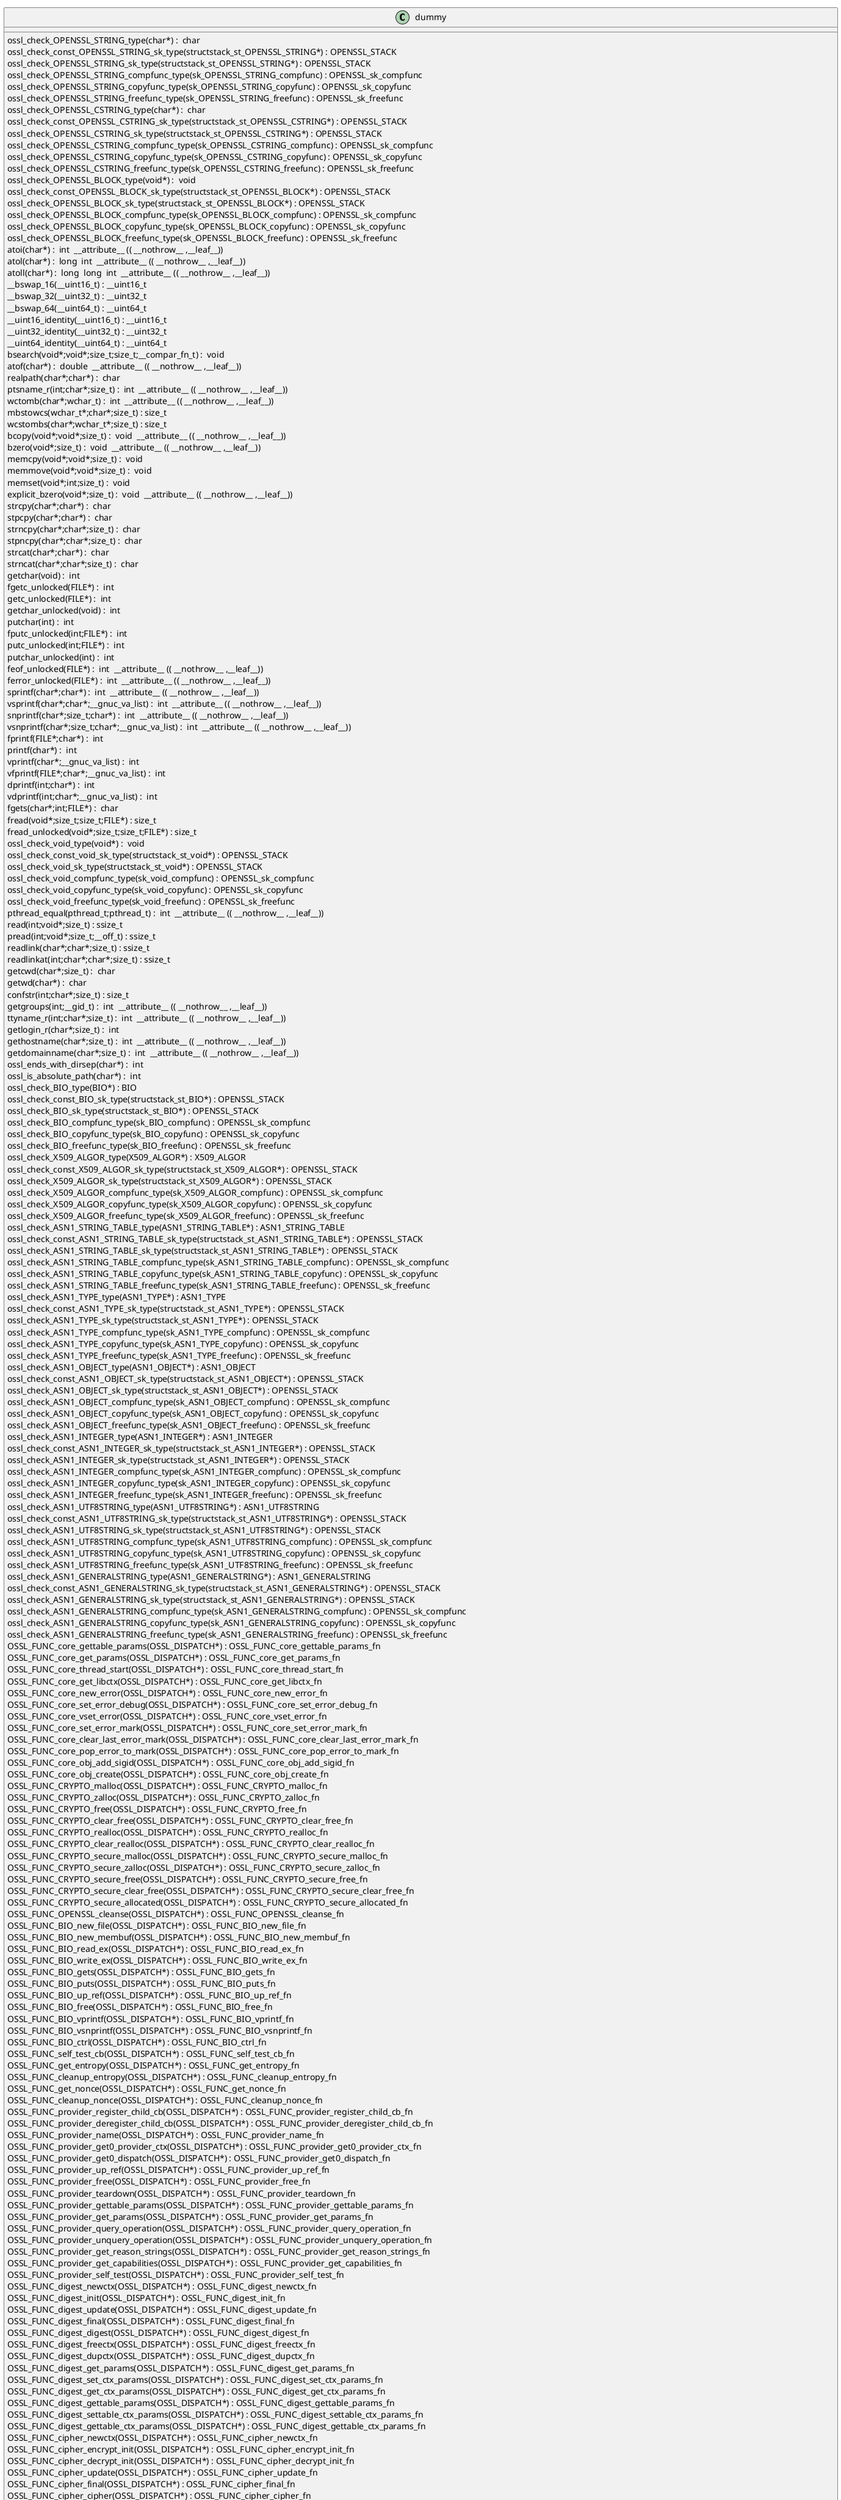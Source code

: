 @startuml
!pragma layout smetana
class dummy {
ossl_check_OPENSSL_STRING_type(char*) :  char  [[[./../.././qc/crypto/core_fetch.c.html#442]]]
ossl_check_const_OPENSSL_STRING_sk_type(structstack_st_OPENSSL_STRING*) : OPENSSL_STACK [[[./../.././qc/crypto/core_fetch.c.html#442]]]
ossl_check_OPENSSL_STRING_sk_type(structstack_st_OPENSSL_STRING*) : OPENSSL_STACK [[[./../.././qc/crypto/core_fetch.c.html#442]]]
ossl_check_OPENSSL_STRING_compfunc_type(sk_OPENSSL_STRING_compfunc) : OPENSSL_sk_compfunc [[[./../.././qc/crypto/core_fetch.c.html#442]]]
ossl_check_OPENSSL_STRING_copyfunc_type(sk_OPENSSL_STRING_copyfunc) : OPENSSL_sk_copyfunc [[[./../.././qc/crypto/core_fetch.c.html#442]]]
ossl_check_OPENSSL_STRING_freefunc_type(sk_OPENSSL_STRING_freefunc) : OPENSSL_sk_freefunc [[[./../.././qc/crypto/core_fetch.c.html#442]]]
ossl_check_OPENSSL_CSTRING_type(char*) :  char  [[[./../.././qc/crypto/core_fetch.c.html#444]]]
ossl_check_const_OPENSSL_CSTRING_sk_type(structstack_st_OPENSSL_CSTRING*) : OPENSSL_STACK [[[./../.././qc/crypto/core_fetch.c.html#444]]]
ossl_check_OPENSSL_CSTRING_sk_type(structstack_st_OPENSSL_CSTRING*) : OPENSSL_STACK [[[./../.././qc/crypto/core_fetch.c.html#444]]]
ossl_check_OPENSSL_CSTRING_compfunc_type(sk_OPENSSL_CSTRING_compfunc) : OPENSSL_sk_compfunc [[[./../.././qc/crypto/core_fetch.c.html#444]]]
ossl_check_OPENSSL_CSTRING_copyfunc_type(sk_OPENSSL_CSTRING_copyfunc) : OPENSSL_sk_copyfunc [[[./../.././qc/crypto/core_fetch.c.html#444]]]
ossl_check_OPENSSL_CSTRING_freefunc_type(sk_OPENSSL_CSTRING_freefunc) : OPENSSL_sk_freefunc [[[./../.././qc/crypto/core_fetch.c.html#444]]]
ossl_check_OPENSSL_BLOCK_type(void*) :  void  [[[./../.././qc/crypto/core_fetch.c.html#447]]]
ossl_check_const_OPENSSL_BLOCK_sk_type(structstack_st_OPENSSL_BLOCK*) : OPENSSL_STACK [[[./../.././qc/crypto/core_fetch.c.html#447]]]
ossl_check_OPENSSL_BLOCK_sk_type(structstack_st_OPENSSL_BLOCK*) : OPENSSL_STACK [[[./../.././qc/crypto/core_fetch.c.html#447]]]
ossl_check_OPENSSL_BLOCK_compfunc_type(sk_OPENSSL_BLOCK_compfunc) : OPENSSL_sk_compfunc [[[./../.././qc/crypto/core_fetch.c.html#447]]]
ossl_check_OPENSSL_BLOCK_copyfunc_type(sk_OPENSSL_BLOCK_copyfunc) : OPENSSL_sk_copyfunc [[[./../.././qc/crypto/core_fetch.c.html#447]]]
ossl_check_OPENSSL_BLOCK_freefunc_type(sk_OPENSSL_BLOCK_freefunc) : OPENSSL_sk_freefunc [[[./../.././qc/crypto/core_fetch.c.html#447]]]
atoi(char*) :  int  __attribute__ (( __nothrow__ ,__leaf__)) [[[./../.././qc/crypto/core_fetch.c.html#837]]]
atol(char*) :  long  int  __attribute__ (( __nothrow__ ,__leaf__)) [[[./../.././qc/crypto/core_fetch.c.html#842]]]
atoll(char*) :  long  long  int  __attribute__ (( __nothrow__ ,__leaf__)) [[[./../.././qc/crypto/core_fetch.c.html#849]]]
__bswap_16(__uint16_t) : __uint16_t [[[./../.././qc/crypto/core_fetch.c.html#1011]]]
__bswap_32(__uint32_t) : __uint32_t [[[./../.././qc/crypto/core_fetch.c.html#1026]]]
__bswap_64(__uint64_t) : __uint64_t [[[./../.././qc/crypto/core_fetch.c.html#1036]]]
__uint16_identity(__uint16_t) : __uint16_t [[[./../.././qc/crypto/core_fetch.c.html#1048]]]
__uint32_identity(__uint32_t) : __uint32_t [[[./../.././qc/crypto/core_fetch.c.html#1054]]]
__uint64_identity(__uint64_t) : __uint64_t [[[./../.././qc/crypto/core_fetch.c.html#1060]]]
bsearch(void*;void*;size_t;size_t;__compar_fn_t) :  void  [[[./../.././qc/crypto/core_fetch.c.html#1728]]]
atof(char*) :  double  __attribute__ (( __nothrow__ ,__leaf__)) [[[./../.././qc/crypto/core_fetch.c.html#1]]]
realpath(char*;char*) :  char  [[[./../.././qc/crypto/core_fetch.c.html#1]]]
ptsname_r(int;char*;size_t) :  int  __attribute__ (( __nothrow__ ,__leaf__)) [[[./../.././qc/crypto/core_fetch.c.html#1]]]
wctomb(char*;wchar_t) :  int  __attribute__ (( __nothrow__ ,__leaf__)) [[[./../.././qc/crypto/core_fetch.c.html#1]]]
mbstowcs(wchar_t*;char*;size_t) : size_t [[[./../.././qc/crypto/core_fetch.c.html#1]]]
wcstombs(char*;wchar_t*;size_t) : size_t [[[./../.././qc/crypto/core_fetch.c.html#1]]]
bcopy(void*;void*;size_t) :  void  __attribute__ (( __nothrow__ ,__leaf__)) [[[./../.././qc/crypto/core_fetch.c.html#1]]]
bzero(void*;size_t) :  void  __attribute__ (( __nothrow__ ,__leaf__)) [[[./../.././qc/crypto/core_fetch.c.html#1]]]
memcpy(void*;void*;size_t) :  void  [[[./../.././qc/crypto/core_fetch.c.html#1]]]
memmove(void*;void*;size_t) :  void  [[[./../.././qc/crypto/core_fetch.c.html#1]]]
memset(void*;int;size_t) :  void  [[[./../.././qc/crypto/core_fetch.c.html#1]]]
explicit_bzero(void*;size_t) :  void  __attribute__ (( __nothrow__ ,__leaf__)) [[[./../.././qc/crypto/core_fetch.c.html#1]]]
strcpy(char*;char*) :  char  [[[./../.././qc/crypto/core_fetch.c.html#1]]]
stpcpy(char*;char*) :  char  [[[./../.././qc/crypto/core_fetch.c.html#1]]]
strncpy(char*;char*;size_t) :  char  [[[./../.././qc/crypto/core_fetch.c.html#1]]]
stpncpy(char*;char*;size_t) :  char  [[[./../.././qc/crypto/core_fetch.c.html#1]]]
strcat(char*;char*) :  char  [[[./../.././qc/crypto/core_fetch.c.html#1]]]
strncat(char*;char*;size_t) :  char  [[[./../.././qc/crypto/core_fetch.c.html#1]]]
getchar(void) :  int  [[[./../.././qc/crypto/core_fetch.c.html#1]]]
fgetc_unlocked(FILE*) :  int  [[[./../.././qc/crypto/core_fetch.c.html#1]]]
getc_unlocked(FILE*) :  int  [[[./../.././qc/crypto/core_fetch.c.html#1]]]
getchar_unlocked(void) :  int  [[[./../.././qc/crypto/core_fetch.c.html#1]]]
putchar(int) :  int  [[[./../.././qc/crypto/core_fetch.c.html#1]]]
fputc_unlocked(int;FILE*) :  int  [[[./../.././qc/crypto/core_fetch.c.html#1]]]
putc_unlocked(int;FILE*) :  int  [[[./../.././qc/crypto/core_fetch.c.html#1]]]
putchar_unlocked(int) :  int  [[[./../.././qc/crypto/core_fetch.c.html#1]]]
feof_unlocked(FILE*) :  int  __attribute__ (( __nothrow__ ,__leaf__)) [[[./../.././qc/crypto/core_fetch.c.html#1]]]
ferror_unlocked(FILE*) :  int  __attribute__ (( __nothrow__ ,__leaf__)) [[[./../.././qc/crypto/core_fetch.c.html#1]]]
sprintf(char*;char*) :  int  __attribute__ (( __nothrow__ ,__leaf__)) [[[./../.././qc/crypto/core_fetch.c.html#1]]]
vsprintf(char*;char*;__gnuc_va_list) :  int  __attribute__ (( __nothrow__ ,__leaf__)) [[[./../.././qc/crypto/core_fetch.c.html#1]]]
snprintf(char*;size_t;char*) :  int  __attribute__ (( __nothrow__ ,__leaf__)) [[[./../.././qc/crypto/core_fetch.c.html#1]]]
vsnprintf(char*;size_t;char*;__gnuc_va_list) :  int  __attribute__ (( __nothrow__ ,__leaf__)) [[[./../.././qc/crypto/core_fetch.c.html#1]]]
fprintf(FILE*;char*) :  int  [[[./../.././qc/crypto/core_fetch.c.html#1]]]
printf(char*) :  int  [[[./../.././qc/crypto/core_fetch.c.html#1]]]
vprintf(char*;__gnuc_va_list) :  int  [[[./../.././qc/crypto/core_fetch.c.html#1]]]
vfprintf(FILE*;char*;__gnuc_va_list) :  int  [[[./../.././qc/crypto/core_fetch.c.html#1]]]
dprintf(int;char*) :  int  [[[./../.././qc/crypto/core_fetch.c.html#1]]]
vdprintf(int;char*;__gnuc_va_list) :  int  [[[./../.././qc/crypto/core_fetch.c.html#1]]]
fgets(char*;int;FILE*) :  char  [[[./../.././qc/crypto/core_fetch.c.html#1]]]
fread(void*;size_t;size_t;FILE*) : size_t [[[./../.././qc/crypto/core_fetch.c.html#1]]]
fread_unlocked(void*;size_t;size_t;FILE*) : size_t [[[./../.././qc/crypto/core_fetch.c.html#1]]]
ossl_check_void_type(void*) :  void  [[[./../.././qc/crypto/core_fetch.c.html#1]]]
ossl_check_const_void_sk_type(structstack_st_void*) : OPENSSL_STACK [[[./../.././qc/crypto/core_fetch.c.html#1]]]
ossl_check_void_sk_type(structstack_st_void*) : OPENSSL_STACK [[[./../.././qc/crypto/core_fetch.c.html#1]]]
ossl_check_void_compfunc_type(sk_void_compfunc) : OPENSSL_sk_compfunc [[[./../.././qc/crypto/core_fetch.c.html#1]]]
ossl_check_void_copyfunc_type(sk_void_copyfunc) : OPENSSL_sk_copyfunc [[[./../.././qc/crypto/core_fetch.c.html#1]]]
ossl_check_void_freefunc_type(sk_void_freefunc) : OPENSSL_sk_freefunc [[[./../.././qc/crypto/core_fetch.c.html#1]]]
pthread_equal(pthread_t;pthread_t) :  int  __attribute__ (( __nothrow__ ,__leaf__)) [[[./../.././qc/crypto/core_fetch.c.html#1]]]
read(int;void*;size_t) : ssize_t [[[./../.././qc/crypto/core_fetch.c.html#1]]]
pread(int;void*;size_t;__off_t) : ssize_t [[[./../.././qc/crypto/core_fetch.c.html#1]]]
readlink(char*;char*;size_t) : ssize_t [[[./../.././qc/crypto/core_fetch.c.html#1]]]
readlinkat(int;char*;char*;size_t) : ssize_t [[[./../.././qc/crypto/core_fetch.c.html#1]]]
getcwd(char*;size_t) :  char  [[[./../.././qc/crypto/core_fetch.c.html#1]]]
getwd(char*) :  char  [[[./../.././qc/crypto/core_fetch.c.html#1]]]
confstr(int;char*;size_t) : size_t [[[./../.././qc/crypto/core_fetch.c.html#1]]]
getgroups(int;__gid_t) :  int  __attribute__ (( __nothrow__ ,__leaf__)) [[[./../.././qc/crypto/core_fetch.c.html#1]]]
ttyname_r(int;char*;size_t) :  int  __attribute__ (( __nothrow__ ,__leaf__)) [[[./../.././qc/crypto/core_fetch.c.html#1]]]
getlogin_r(char*;size_t) :  int  [[[./../.././qc/crypto/core_fetch.c.html#1]]]
gethostname(char*;size_t) :  int  __attribute__ (( __nothrow__ ,__leaf__)) [[[./../.././qc/crypto/core_fetch.c.html#1]]]
getdomainname(char*;size_t) :  int  __attribute__ (( __nothrow__ ,__leaf__)) [[[./../.././qc/crypto/core_fetch.c.html#1]]]
ossl_ends_with_dirsep(char*) :  int  [[[./../.././qc/crypto/core_fetch.c.html#1]]]
ossl_is_absolute_path(char*) :  int  [[[./../.././qc/crypto/core_fetch.c.html#1]]]
ossl_check_BIO_type(BIO*) : BIO [[[./../.././qc/crypto/core_fetch.c.html#1]]]
ossl_check_const_BIO_sk_type(structstack_st_BIO*) : OPENSSL_STACK [[[./../.././qc/crypto/core_fetch.c.html#1]]]
ossl_check_BIO_sk_type(structstack_st_BIO*) : OPENSSL_STACK [[[./../.././qc/crypto/core_fetch.c.html#1]]]
ossl_check_BIO_compfunc_type(sk_BIO_compfunc) : OPENSSL_sk_compfunc [[[./../.././qc/crypto/core_fetch.c.html#1]]]
ossl_check_BIO_copyfunc_type(sk_BIO_copyfunc) : OPENSSL_sk_copyfunc [[[./../.././qc/crypto/core_fetch.c.html#1]]]
ossl_check_BIO_freefunc_type(sk_BIO_freefunc) : OPENSSL_sk_freefunc [[[./../.././qc/crypto/core_fetch.c.html#1]]]
ossl_check_X509_ALGOR_type(X509_ALGOR*) : X509_ALGOR [[[./../.././qc/crypto/core_fetch.c.html#1]]]
ossl_check_const_X509_ALGOR_sk_type(structstack_st_X509_ALGOR*) : OPENSSL_STACK [[[./../.././qc/crypto/core_fetch.c.html#1]]]
ossl_check_X509_ALGOR_sk_type(structstack_st_X509_ALGOR*) : OPENSSL_STACK [[[./../.././qc/crypto/core_fetch.c.html#1]]]
ossl_check_X509_ALGOR_compfunc_type(sk_X509_ALGOR_compfunc) : OPENSSL_sk_compfunc [[[./../.././qc/crypto/core_fetch.c.html#1]]]
ossl_check_X509_ALGOR_copyfunc_type(sk_X509_ALGOR_copyfunc) : OPENSSL_sk_copyfunc [[[./../.././qc/crypto/core_fetch.c.html#1]]]
ossl_check_X509_ALGOR_freefunc_type(sk_X509_ALGOR_freefunc) : OPENSSL_sk_freefunc [[[./../.././qc/crypto/core_fetch.c.html#1]]]
ossl_check_ASN1_STRING_TABLE_type(ASN1_STRING_TABLE*) : ASN1_STRING_TABLE [[[./../.././qc/crypto/core_fetch.c.html#1]]]
ossl_check_const_ASN1_STRING_TABLE_sk_type(structstack_st_ASN1_STRING_TABLE*) : OPENSSL_STACK [[[./../.././qc/crypto/core_fetch.c.html#1]]]
ossl_check_ASN1_STRING_TABLE_sk_type(structstack_st_ASN1_STRING_TABLE*) : OPENSSL_STACK [[[./../.././qc/crypto/core_fetch.c.html#1]]]
ossl_check_ASN1_STRING_TABLE_compfunc_type(sk_ASN1_STRING_TABLE_compfunc) : OPENSSL_sk_compfunc [[[./../.././qc/crypto/core_fetch.c.html#1]]]
ossl_check_ASN1_STRING_TABLE_copyfunc_type(sk_ASN1_STRING_TABLE_copyfunc) : OPENSSL_sk_copyfunc [[[./../.././qc/crypto/core_fetch.c.html#1]]]
ossl_check_ASN1_STRING_TABLE_freefunc_type(sk_ASN1_STRING_TABLE_freefunc) : OPENSSL_sk_freefunc [[[./../.././qc/crypto/core_fetch.c.html#1]]]
ossl_check_ASN1_TYPE_type(ASN1_TYPE*) : ASN1_TYPE [[[./../.././qc/crypto/core_fetch.c.html#1]]]
ossl_check_const_ASN1_TYPE_sk_type(structstack_st_ASN1_TYPE*) : OPENSSL_STACK [[[./../.././qc/crypto/core_fetch.c.html#1]]]
ossl_check_ASN1_TYPE_sk_type(structstack_st_ASN1_TYPE*) : OPENSSL_STACK [[[./../.././qc/crypto/core_fetch.c.html#1]]]
ossl_check_ASN1_TYPE_compfunc_type(sk_ASN1_TYPE_compfunc) : OPENSSL_sk_compfunc [[[./../.././qc/crypto/core_fetch.c.html#1]]]
ossl_check_ASN1_TYPE_copyfunc_type(sk_ASN1_TYPE_copyfunc) : OPENSSL_sk_copyfunc [[[./../.././qc/crypto/core_fetch.c.html#1]]]
ossl_check_ASN1_TYPE_freefunc_type(sk_ASN1_TYPE_freefunc) : OPENSSL_sk_freefunc [[[./../.././qc/crypto/core_fetch.c.html#1]]]
ossl_check_ASN1_OBJECT_type(ASN1_OBJECT*) : ASN1_OBJECT [[[./../.././qc/crypto/core_fetch.c.html#1]]]
ossl_check_const_ASN1_OBJECT_sk_type(structstack_st_ASN1_OBJECT*) : OPENSSL_STACK [[[./../.././qc/crypto/core_fetch.c.html#1]]]
ossl_check_ASN1_OBJECT_sk_type(structstack_st_ASN1_OBJECT*) : OPENSSL_STACK [[[./../.././qc/crypto/core_fetch.c.html#1]]]
ossl_check_ASN1_OBJECT_compfunc_type(sk_ASN1_OBJECT_compfunc) : OPENSSL_sk_compfunc [[[./../.././qc/crypto/core_fetch.c.html#1]]]
ossl_check_ASN1_OBJECT_copyfunc_type(sk_ASN1_OBJECT_copyfunc) : OPENSSL_sk_copyfunc [[[./../.././qc/crypto/core_fetch.c.html#1]]]
ossl_check_ASN1_OBJECT_freefunc_type(sk_ASN1_OBJECT_freefunc) : OPENSSL_sk_freefunc [[[./../.././qc/crypto/core_fetch.c.html#1]]]
ossl_check_ASN1_INTEGER_type(ASN1_INTEGER*) : ASN1_INTEGER [[[./../.././qc/crypto/core_fetch.c.html#1]]]
ossl_check_const_ASN1_INTEGER_sk_type(structstack_st_ASN1_INTEGER*) : OPENSSL_STACK [[[./../.././qc/crypto/core_fetch.c.html#1]]]
ossl_check_ASN1_INTEGER_sk_type(structstack_st_ASN1_INTEGER*) : OPENSSL_STACK [[[./../.././qc/crypto/core_fetch.c.html#1]]]
ossl_check_ASN1_INTEGER_compfunc_type(sk_ASN1_INTEGER_compfunc) : OPENSSL_sk_compfunc [[[./../.././qc/crypto/core_fetch.c.html#1]]]
ossl_check_ASN1_INTEGER_copyfunc_type(sk_ASN1_INTEGER_copyfunc) : OPENSSL_sk_copyfunc [[[./../.././qc/crypto/core_fetch.c.html#1]]]
ossl_check_ASN1_INTEGER_freefunc_type(sk_ASN1_INTEGER_freefunc) : OPENSSL_sk_freefunc [[[./../.././qc/crypto/core_fetch.c.html#1]]]
ossl_check_ASN1_UTF8STRING_type(ASN1_UTF8STRING*) : ASN1_UTF8STRING [[[./../.././qc/crypto/core_fetch.c.html#1]]]
ossl_check_const_ASN1_UTF8STRING_sk_type(structstack_st_ASN1_UTF8STRING*) : OPENSSL_STACK [[[./../.././qc/crypto/core_fetch.c.html#1]]]
ossl_check_ASN1_UTF8STRING_sk_type(structstack_st_ASN1_UTF8STRING*) : OPENSSL_STACK [[[./../.././qc/crypto/core_fetch.c.html#1]]]
ossl_check_ASN1_UTF8STRING_compfunc_type(sk_ASN1_UTF8STRING_compfunc) : OPENSSL_sk_compfunc [[[./../.././qc/crypto/core_fetch.c.html#1]]]
ossl_check_ASN1_UTF8STRING_copyfunc_type(sk_ASN1_UTF8STRING_copyfunc) : OPENSSL_sk_copyfunc [[[./../.././qc/crypto/core_fetch.c.html#1]]]
ossl_check_ASN1_UTF8STRING_freefunc_type(sk_ASN1_UTF8STRING_freefunc) : OPENSSL_sk_freefunc [[[./../.././qc/crypto/core_fetch.c.html#1]]]
ossl_check_ASN1_GENERALSTRING_type(ASN1_GENERALSTRING*) : ASN1_GENERALSTRING [[[./../.././qc/crypto/core_fetch.c.html#1]]]
ossl_check_const_ASN1_GENERALSTRING_sk_type(structstack_st_ASN1_GENERALSTRING*) : OPENSSL_STACK [[[./../.././qc/crypto/core_fetch.c.html#1]]]
ossl_check_ASN1_GENERALSTRING_sk_type(structstack_st_ASN1_GENERALSTRING*) : OPENSSL_STACK [[[./../.././qc/crypto/core_fetch.c.html#1]]]
ossl_check_ASN1_GENERALSTRING_compfunc_type(sk_ASN1_GENERALSTRING_compfunc) : OPENSSL_sk_compfunc [[[./../.././qc/crypto/core_fetch.c.html#1]]]
ossl_check_ASN1_GENERALSTRING_copyfunc_type(sk_ASN1_GENERALSTRING_copyfunc) : OPENSSL_sk_copyfunc [[[./../.././qc/crypto/core_fetch.c.html#1]]]
ossl_check_ASN1_GENERALSTRING_freefunc_type(sk_ASN1_GENERALSTRING_freefunc) : OPENSSL_sk_freefunc [[[./../.././qc/crypto/core_fetch.c.html#1]]]
OSSL_FUNC_core_gettable_params(OSSL_DISPATCH*) : OSSL_FUNC_core_gettable_params_fn [[[./../.././qc/crypto/core_fetch.c.html#1]]]
OSSL_FUNC_core_get_params(OSSL_DISPATCH*) : OSSL_FUNC_core_get_params_fn [[[./../.././qc/crypto/core_fetch.c.html#1]]]
OSSL_FUNC_core_thread_start(OSSL_DISPATCH*) : OSSL_FUNC_core_thread_start_fn [[[./../.././qc/crypto/core_fetch.c.html#1]]]
OSSL_FUNC_core_get_libctx(OSSL_DISPATCH*) : OSSL_FUNC_core_get_libctx_fn [[[./../.././qc/crypto/core_fetch.c.html#1]]]
OSSL_FUNC_core_new_error(OSSL_DISPATCH*) : OSSL_FUNC_core_new_error_fn [[[./../.././qc/crypto/core_fetch.c.html#1]]]
OSSL_FUNC_core_set_error_debug(OSSL_DISPATCH*) : OSSL_FUNC_core_set_error_debug_fn [[[./../.././qc/crypto/core_fetch.c.html#1]]]
OSSL_FUNC_core_vset_error(OSSL_DISPATCH*) : OSSL_FUNC_core_vset_error_fn [[[./../.././qc/crypto/core_fetch.c.html#1]]]
OSSL_FUNC_core_set_error_mark(OSSL_DISPATCH*) : OSSL_FUNC_core_set_error_mark_fn [[[./../.././qc/crypto/core_fetch.c.html#1]]]
OSSL_FUNC_core_clear_last_error_mark(OSSL_DISPATCH*) : OSSL_FUNC_core_clear_last_error_mark_fn [[[./../.././qc/crypto/core_fetch.c.html#1]]]
OSSL_FUNC_core_pop_error_to_mark(OSSL_DISPATCH*) : OSSL_FUNC_core_pop_error_to_mark_fn [[[./../.././qc/crypto/core_fetch.c.html#1]]]
OSSL_FUNC_core_obj_add_sigid(OSSL_DISPATCH*) : OSSL_FUNC_core_obj_add_sigid_fn [[[./../.././qc/crypto/core_fetch.c.html#1]]]
OSSL_FUNC_core_obj_create(OSSL_DISPATCH*) : OSSL_FUNC_core_obj_create_fn [[[./../.././qc/crypto/core_fetch.c.html#1]]]
OSSL_FUNC_CRYPTO_malloc(OSSL_DISPATCH*) : OSSL_FUNC_CRYPTO_malloc_fn [[[./../.././qc/crypto/core_fetch.c.html#1]]]
OSSL_FUNC_CRYPTO_zalloc(OSSL_DISPATCH*) : OSSL_FUNC_CRYPTO_zalloc_fn [[[./../.././qc/crypto/core_fetch.c.html#1]]]
OSSL_FUNC_CRYPTO_free(OSSL_DISPATCH*) : OSSL_FUNC_CRYPTO_free_fn [[[./../.././qc/crypto/core_fetch.c.html#1]]]
OSSL_FUNC_CRYPTO_clear_free(OSSL_DISPATCH*) : OSSL_FUNC_CRYPTO_clear_free_fn [[[./../.././qc/crypto/core_fetch.c.html#1]]]
OSSL_FUNC_CRYPTO_realloc(OSSL_DISPATCH*) : OSSL_FUNC_CRYPTO_realloc_fn [[[./../.././qc/crypto/core_fetch.c.html#1]]]
OSSL_FUNC_CRYPTO_clear_realloc(OSSL_DISPATCH*) : OSSL_FUNC_CRYPTO_clear_realloc_fn [[[./../.././qc/crypto/core_fetch.c.html#1]]]
OSSL_FUNC_CRYPTO_secure_malloc(OSSL_DISPATCH*) : OSSL_FUNC_CRYPTO_secure_malloc_fn [[[./../.././qc/crypto/core_fetch.c.html#1]]]
OSSL_FUNC_CRYPTO_secure_zalloc(OSSL_DISPATCH*) : OSSL_FUNC_CRYPTO_secure_zalloc_fn [[[./../.././qc/crypto/core_fetch.c.html#1]]]
OSSL_FUNC_CRYPTO_secure_free(OSSL_DISPATCH*) : OSSL_FUNC_CRYPTO_secure_free_fn [[[./../.././qc/crypto/core_fetch.c.html#1]]]
OSSL_FUNC_CRYPTO_secure_clear_free(OSSL_DISPATCH*) : OSSL_FUNC_CRYPTO_secure_clear_free_fn [[[./../.././qc/crypto/core_fetch.c.html#1]]]
OSSL_FUNC_CRYPTO_secure_allocated(OSSL_DISPATCH*) : OSSL_FUNC_CRYPTO_secure_allocated_fn [[[./../.././qc/crypto/core_fetch.c.html#1]]]
OSSL_FUNC_OPENSSL_cleanse(OSSL_DISPATCH*) : OSSL_FUNC_OPENSSL_cleanse_fn [[[./../.././qc/crypto/core_fetch.c.html#1]]]
OSSL_FUNC_BIO_new_file(OSSL_DISPATCH*) : OSSL_FUNC_BIO_new_file_fn [[[./../.././qc/crypto/core_fetch.c.html#1]]]
OSSL_FUNC_BIO_new_membuf(OSSL_DISPATCH*) : OSSL_FUNC_BIO_new_membuf_fn [[[./../.././qc/crypto/core_fetch.c.html#1]]]
OSSL_FUNC_BIO_read_ex(OSSL_DISPATCH*) : OSSL_FUNC_BIO_read_ex_fn [[[./../.././qc/crypto/core_fetch.c.html#1]]]
OSSL_FUNC_BIO_write_ex(OSSL_DISPATCH*) : OSSL_FUNC_BIO_write_ex_fn [[[./../.././qc/crypto/core_fetch.c.html#1]]]
OSSL_FUNC_BIO_gets(OSSL_DISPATCH*) : OSSL_FUNC_BIO_gets_fn [[[./../.././qc/crypto/core_fetch.c.html#1]]]
OSSL_FUNC_BIO_puts(OSSL_DISPATCH*) : OSSL_FUNC_BIO_puts_fn [[[./../.././qc/crypto/core_fetch.c.html#1]]]
OSSL_FUNC_BIO_up_ref(OSSL_DISPATCH*) : OSSL_FUNC_BIO_up_ref_fn [[[./../.././qc/crypto/core_fetch.c.html#1]]]
OSSL_FUNC_BIO_free(OSSL_DISPATCH*) : OSSL_FUNC_BIO_free_fn [[[./../.././qc/crypto/core_fetch.c.html#1]]]
OSSL_FUNC_BIO_vprintf(OSSL_DISPATCH*) : OSSL_FUNC_BIO_vprintf_fn [[[./../.././qc/crypto/core_fetch.c.html#1]]]
OSSL_FUNC_BIO_vsnprintf(OSSL_DISPATCH*) : OSSL_FUNC_BIO_vsnprintf_fn [[[./../.././qc/crypto/core_fetch.c.html#1]]]
OSSL_FUNC_BIO_ctrl(OSSL_DISPATCH*) : OSSL_FUNC_BIO_ctrl_fn [[[./../.././qc/crypto/core_fetch.c.html#1]]]
OSSL_FUNC_self_test_cb(OSSL_DISPATCH*) : OSSL_FUNC_self_test_cb_fn [[[./../.././qc/crypto/core_fetch.c.html#1]]]
OSSL_FUNC_get_entropy(OSSL_DISPATCH*) : OSSL_FUNC_get_entropy_fn [[[./../.././qc/crypto/core_fetch.c.html#1]]]
OSSL_FUNC_cleanup_entropy(OSSL_DISPATCH*) : OSSL_FUNC_cleanup_entropy_fn [[[./../.././qc/crypto/core_fetch.c.html#1]]]
OSSL_FUNC_get_nonce(OSSL_DISPATCH*) : OSSL_FUNC_get_nonce_fn [[[./../.././qc/crypto/core_fetch.c.html#1]]]
OSSL_FUNC_cleanup_nonce(OSSL_DISPATCH*) : OSSL_FUNC_cleanup_nonce_fn [[[./../.././qc/crypto/core_fetch.c.html#1]]]
OSSL_FUNC_provider_register_child_cb(OSSL_DISPATCH*) : OSSL_FUNC_provider_register_child_cb_fn [[[./../.././qc/crypto/core_fetch.c.html#1]]]
OSSL_FUNC_provider_deregister_child_cb(OSSL_DISPATCH*) : OSSL_FUNC_provider_deregister_child_cb_fn [[[./../.././qc/crypto/core_fetch.c.html#1]]]
OSSL_FUNC_provider_name(OSSL_DISPATCH*) : OSSL_FUNC_provider_name_fn [[[./../.././qc/crypto/core_fetch.c.html#1]]]
OSSL_FUNC_provider_get0_provider_ctx(OSSL_DISPATCH*) : OSSL_FUNC_provider_get0_provider_ctx_fn [[[./../.././qc/crypto/core_fetch.c.html#1]]]
OSSL_FUNC_provider_get0_dispatch(OSSL_DISPATCH*) : OSSL_FUNC_provider_get0_dispatch_fn [[[./../.././qc/crypto/core_fetch.c.html#1]]]
OSSL_FUNC_provider_up_ref(OSSL_DISPATCH*) : OSSL_FUNC_provider_up_ref_fn [[[./../.././qc/crypto/core_fetch.c.html#1]]]
OSSL_FUNC_provider_free(OSSL_DISPATCH*) : OSSL_FUNC_provider_free_fn [[[./../.././qc/crypto/core_fetch.c.html#1]]]
OSSL_FUNC_provider_teardown(OSSL_DISPATCH*) : OSSL_FUNC_provider_teardown_fn [[[./../.././qc/crypto/core_fetch.c.html#1]]]
OSSL_FUNC_provider_gettable_params(OSSL_DISPATCH*) : OSSL_FUNC_provider_gettable_params_fn [[[./../.././qc/crypto/core_fetch.c.html#1]]]
OSSL_FUNC_provider_get_params(OSSL_DISPATCH*) : OSSL_FUNC_provider_get_params_fn [[[./../.././qc/crypto/core_fetch.c.html#1]]]
OSSL_FUNC_provider_query_operation(OSSL_DISPATCH*) : OSSL_FUNC_provider_query_operation_fn [[[./../.././qc/crypto/core_fetch.c.html#1]]]
OSSL_FUNC_provider_unquery_operation(OSSL_DISPATCH*) : OSSL_FUNC_provider_unquery_operation_fn [[[./../.././qc/crypto/core_fetch.c.html#1]]]
OSSL_FUNC_provider_get_reason_strings(OSSL_DISPATCH*) : OSSL_FUNC_provider_get_reason_strings_fn [[[./../.././qc/crypto/core_fetch.c.html#1]]]
OSSL_FUNC_provider_get_capabilities(OSSL_DISPATCH*) : OSSL_FUNC_provider_get_capabilities_fn [[[./../.././qc/crypto/core_fetch.c.html#1]]]
OSSL_FUNC_provider_self_test(OSSL_DISPATCH*) : OSSL_FUNC_provider_self_test_fn [[[./../.././qc/crypto/core_fetch.c.html#1]]]
OSSL_FUNC_digest_newctx(OSSL_DISPATCH*) : OSSL_FUNC_digest_newctx_fn [[[./../.././qc/crypto/core_fetch.c.html#1]]]
OSSL_FUNC_digest_init(OSSL_DISPATCH*) : OSSL_FUNC_digest_init_fn [[[./../.././qc/crypto/core_fetch.c.html#1]]]
OSSL_FUNC_digest_update(OSSL_DISPATCH*) : OSSL_FUNC_digest_update_fn [[[./../.././qc/crypto/core_fetch.c.html#1]]]
OSSL_FUNC_digest_final(OSSL_DISPATCH*) : OSSL_FUNC_digest_final_fn [[[./../.././qc/crypto/core_fetch.c.html#1]]]
OSSL_FUNC_digest_digest(OSSL_DISPATCH*) : OSSL_FUNC_digest_digest_fn [[[./../.././qc/crypto/core_fetch.c.html#1]]]
OSSL_FUNC_digest_freectx(OSSL_DISPATCH*) : OSSL_FUNC_digest_freectx_fn [[[./../.././qc/crypto/core_fetch.c.html#1]]]
OSSL_FUNC_digest_dupctx(OSSL_DISPATCH*) : OSSL_FUNC_digest_dupctx_fn [[[./../.././qc/crypto/core_fetch.c.html#1]]]
OSSL_FUNC_digest_get_params(OSSL_DISPATCH*) : OSSL_FUNC_digest_get_params_fn [[[./../.././qc/crypto/core_fetch.c.html#1]]]
OSSL_FUNC_digest_set_ctx_params(OSSL_DISPATCH*) : OSSL_FUNC_digest_set_ctx_params_fn [[[./../.././qc/crypto/core_fetch.c.html#1]]]
OSSL_FUNC_digest_get_ctx_params(OSSL_DISPATCH*) : OSSL_FUNC_digest_get_ctx_params_fn [[[./../.././qc/crypto/core_fetch.c.html#1]]]
OSSL_FUNC_digest_gettable_params(OSSL_DISPATCH*) : OSSL_FUNC_digest_gettable_params_fn [[[./../.././qc/crypto/core_fetch.c.html#1]]]
OSSL_FUNC_digest_settable_ctx_params(OSSL_DISPATCH*) : OSSL_FUNC_digest_settable_ctx_params_fn [[[./../.././qc/crypto/core_fetch.c.html#1]]]
OSSL_FUNC_digest_gettable_ctx_params(OSSL_DISPATCH*) : OSSL_FUNC_digest_gettable_ctx_params_fn [[[./../.././qc/crypto/core_fetch.c.html#1]]]
OSSL_FUNC_cipher_newctx(OSSL_DISPATCH*) : OSSL_FUNC_cipher_newctx_fn [[[./../.././qc/crypto/core_fetch.c.html#1]]]
OSSL_FUNC_cipher_encrypt_init(OSSL_DISPATCH*) : OSSL_FUNC_cipher_encrypt_init_fn [[[./../.././qc/crypto/core_fetch.c.html#1]]]
OSSL_FUNC_cipher_decrypt_init(OSSL_DISPATCH*) : OSSL_FUNC_cipher_decrypt_init_fn [[[./../.././qc/crypto/core_fetch.c.html#1]]]
OSSL_FUNC_cipher_update(OSSL_DISPATCH*) : OSSL_FUNC_cipher_update_fn [[[./../.././qc/crypto/core_fetch.c.html#1]]]
OSSL_FUNC_cipher_final(OSSL_DISPATCH*) : OSSL_FUNC_cipher_final_fn [[[./../.././qc/crypto/core_fetch.c.html#1]]]
OSSL_FUNC_cipher_cipher(OSSL_DISPATCH*) : OSSL_FUNC_cipher_cipher_fn [[[./../.././qc/crypto/core_fetch.c.html#1]]]
OSSL_FUNC_cipher_freectx(OSSL_DISPATCH*) : OSSL_FUNC_cipher_freectx_fn [[[./../.././qc/crypto/core_fetch.c.html#1]]]
OSSL_FUNC_cipher_dupctx(OSSL_DISPATCH*) : OSSL_FUNC_cipher_dupctx_fn [[[./../.././qc/crypto/core_fetch.c.html#1]]]
OSSL_FUNC_cipher_get_params(OSSL_DISPATCH*) : OSSL_FUNC_cipher_get_params_fn [[[./../.././qc/crypto/core_fetch.c.html#1]]]
OSSL_FUNC_cipher_get_ctx_params(OSSL_DISPATCH*) : OSSL_FUNC_cipher_get_ctx_params_fn [[[./../.././qc/crypto/core_fetch.c.html#1]]]
OSSL_FUNC_cipher_set_ctx_params(OSSL_DISPATCH*) : OSSL_FUNC_cipher_set_ctx_params_fn [[[./../.././qc/crypto/core_fetch.c.html#1]]]
OSSL_FUNC_cipher_gettable_params(OSSL_DISPATCH*) : OSSL_FUNC_cipher_gettable_params_fn [[[./../.././qc/crypto/core_fetch.c.html#1]]]
OSSL_FUNC_cipher_settable_ctx_params(OSSL_DISPATCH*) : OSSL_FUNC_cipher_settable_ctx_params_fn [[[./../.././qc/crypto/core_fetch.c.html#1]]]
OSSL_FUNC_cipher_gettable_ctx_params(OSSL_DISPATCH*) : OSSL_FUNC_cipher_gettable_ctx_params_fn [[[./../.././qc/crypto/core_fetch.c.html#1]]]
OSSL_FUNC_mac_newctx(OSSL_DISPATCH*) : OSSL_FUNC_mac_newctx_fn [[[./../.././qc/crypto/core_fetch.c.html#1]]]
OSSL_FUNC_mac_dupctx(OSSL_DISPATCH*) : OSSL_FUNC_mac_dupctx_fn [[[./../.././qc/crypto/core_fetch.c.html#1]]]
OSSL_FUNC_mac_freectx(OSSL_DISPATCH*) : OSSL_FUNC_mac_freectx_fn [[[./../.././qc/crypto/core_fetch.c.html#1]]]
OSSL_FUNC_mac_init(OSSL_DISPATCH*) : OSSL_FUNC_mac_init_fn [[[./../.././qc/crypto/core_fetch.c.html#1]]]
OSSL_FUNC_mac_update(OSSL_DISPATCH*) : OSSL_FUNC_mac_update_fn [[[./../.././qc/crypto/core_fetch.c.html#1]]]
OSSL_FUNC_mac_final(OSSL_DISPATCH*) : OSSL_FUNC_mac_final_fn [[[./../.././qc/crypto/core_fetch.c.html#1]]]
OSSL_FUNC_mac_gettable_params(OSSL_DISPATCH*) : OSSL_FUNC_mac_gettable_params_fn [[[./../.././qc/crypto/core_fetch.c.html#1]]]
OSSL_FUNC_mac_gettable_ctx_params(OSSL_DISPATCH*) : OSSL_FUNC_mac_gettable_ctx_params_fn [[[./../.././qc/crypto/core_fetch.c.html#1]]]
OSSL_FUNC_mac_settable_ctx_params(OSSL_DISPATCH*) : OSSL_FUNC_mac_settable_ctx_params_fn [[[./../.././qc/crypto/core_fetch.c.html#1]]]
OSSL_FUNC_mac_get_params(OSSL_DISPATCH*) : OSSL_FUNC_mac_get_params_fn [[[./../.././qc/crypto/core_fetch.c.html#1]]]
OSSL_FUNC_mac_get_ctx_params(OSSL_DISPATCH*) : OSSL_FUNC_mac_get_ctx_params_fn [[[./../.././qc/crypto/core_fetch.c.html#1]]]
OSSL_FUNC_mac_set_ctx_params(OSSL_DISPATCH*) : OSSL_FUNC_mac_set_ctx_params_fn [[[./../.././qc/crypto/core_fetch.c.html#1]]]
OSSL_FUNC_kdf_newctx(OSSL_DISPATCH*) : OSSL_FUNC_kdf_newctx_fn [[[./../.././qc/crypto/core_fetch.c.html#1]]]
OSSL_FUNC_kdf_dupctx(OSSL_DISPATCH*) : OSSL_FUNC_kdf_dupctx_fn [[[./../.././qc/crypto/core_fetch.c.html#1]]]
OSSL_FUNC_kdf_freectx(OSSL_DISPATCH*) : OSSL_FUNC_kdf_freectx_fn [[[./../.././qc/crypto/core_fetch.c.html#1]]]
OSSL_FUNC_kdf_reset(OSSL_DISPATCH*) : OSSL_FUNC_kdf_reset_fn [[[./../.././qc/crypto/core_fetch.c.html#1]]]
OSSL_FUNC_kdf_derive(OSSL_DISPATCH*) : OSSL_FUNC_kdf_derive_fn [[[./../.././qc/crypto/core_fetch.c.html#1]]]
OSSL_FUNC_kdf_gettable_params(OSSL_DISPATCH*) : OSSL_FUNC_kdf_gettable_params_fn [[[./../.././qc/crypto/core_fetch.c.html#1]]]
OSSL_FUNC_kdf_gettable_ctx_params(OSSL_DISPATCH*) : OSSL_FUNC_kdf_gettable_ctx_params_fn [[[./../.././qc/crypto/core_fetch.c.html#1]]]
OSSL_FUNC_kdf_settable_ctx_params(OSSL_DISPATCH*) : OSSL_FUNC_kdf_settable_ctx_params_fn [[[./../.././qc/crypto/core_fetch.c.html#1]]]
OSSL_FUNC_kdf_get_params(OSSL_DISPATCH*) : OSSL_FUNC_kdf_get_params_fn [[[./../.././qc/crypto/core_fetch.c.html#1]]]
OSSL_FUNC_kdf_get_ctx_params(OSSL_DISPATCH*) : OSSL_FUNC_kdf_get_ctx_params_fn [[[./../.././qc/crypto/core_fetch.c.html#1]]]
OSSL_FUNC_kdf_set_ctx_params(OSSL_DISPATCH*) : OSSL_FUNC_kdf_set_ctx_params_fn [[[./../.././qc/crypto/core_fetch.c.html#1]]]
OSSL_FUNC_rand_newctx(OSSL_DISPATCH*) : OSSL_FUNC_rand_newctx_fn [[[./../.././qc/crypto/core_fetch.c.html#1]]]
OSSL_FUNC_rand_freectx(OSSL_DISPATCH*) : OSSL_FUNC_rand_freectx_fn [[[./../.././qc/crypto/core_fetch.c.html#1]]]
OSSL_FUNC_rand_instantiate(OSSL_DISPATCH*) : OSSL_FUNC_rand_instantiate_fn [[[./../.././qc/crypto/core_fetch.c.html#1]]]
OSSL_FUNC_rand_uninstantiate(OSSL_DISPATCH*) : OSSL_FUNC_rand_uninstantiate_fn [[[./../.././qc/crypto/core_fetch.c.html#1]]]
OSSL_FUNC_rand_generate(OSSL_DISPATCH*) : OSSL_FUNC_rand_generate_fn [[[./../.././qc/crypto/core_fetch.c.html#1]]]
OSSL_FUNC_rand_reseed(OSSL_DISPATCH*) : OSSL_FUNC_rand_reseed_fn [[[./../.././qc/crypto/core_fetch.c.html#1]]]
OSSL_FUNC_rand_nonce(OSSL_DISPATCH*) : OSSL_FUNC_rand_nonce_fn [[[./../.././qc/crypto/core_fetch.c.html#1]]]
OSSL_FUNC_rand_enable_locking(OSSL_DISPATCH*) : OSSL_FUNC_rand_enable_locking_fn [[[./../.././qc/crypto/core_fetch.c.html#1]]]
OSSL_FUNC_rand_lock(OSSL_DISPATCH*) : OSSL_FUNC_rand_lock_fn [[[./../.././qc/crypto/core_fetch.c.html#1]]]
OSSL_FUNC_rand_unlock(OSSL_DISPATCH*) : OSSL_FUNC_rand_unlock_fn [[[./../.././qc/crypto/core_fetch.c.html#1]]]
OSSL_FUNC_rand_gettable_params(OSSL_DISPATCH*) : OSSL_FUNC_rand_gettable_params_fn [[[./../.././qc/crypto/core_fetch.c.html#1]]]
OSSL_FUNC_rand_gettable_ctx_params(OSSL_DISPATCH*) : OSSL_FUNC_rand_gettable_ctx_params_fn [[[./../.././qc/crypto/core_fetch.c.html#1]]]
OSSL_FUNC_rand_settable_ctx_params(OSSL_DISPATCH*) : OSSL_FUNC_rand_settable_ctx_params_fn [[[./../.././qc/crypto/core_fetch.c.html#1]]]
OSSL_FUNC_rand_get_params(OSSL_DISPATCH*) : OSSL_FUNC_rand_get_params_fn [[[./../.././qc/crypto/core_fetch.c.html#1]]]
OSSL_FUNC_rand_get_ctx_params(OSSL_DISPATCH*) : OSSL_FUNC_rand_get_ctx_params_fn [[[./../.././qc/crypto/core_fetch.c.html#1]]]
OSSL_FUNC_rand_set_ctx_params(OSSL_DISPATCH*) : OSSL_FUNC_rand_set_ctx_params_fn [[[./../.././qc/crypto/core_fetch.c.html#1]]]
OSSL_FUNC_rand_set_callbacks(OSSL_DISPATCH*) : OSSL_FUNC_rand_set_callbacks_fn [[[./../.././qc/crypto/core_fetch.c.html#1]]]
OSSL_FUNC_rand_verify_zeroization(OSSL_DISPATCH*) : OSSL_FUNC_rand_verify_zeroization_fn [[[./../.././qc/crypto/core_fetch.c.html#1]]]
OSSL_FUNC_rand_get_seed(OSSL_DISPATCH*) : OSSL_FUNC_rand_get_seed_fn [[[./../.././qc/crypto/core_fetch.c.html#1]]]
OSSL_FUNC_rand_clear_seed(OSSL_DISPATCH*) : OSSL_FUNC_rand_clear_seed_fn [[[./../.././qc/crypto/core_fetch.c.html#1]]]
OSSL_FUNC_keymgmt_new(OSSL_DISPATCH*) : OSSL_FUNC_keymgmt_new_fn [[[./../.././qc/crypto/core_fetch.c.html#1]]]
OSSL_FUNC_keymgmt_gen_init(OSSL_DISPATCH*) : OSSL_FUNC_keymgmt_gen_init_fn [[[./../.././qc/crypto/core_fetch.c.html#1]]]
OSSL_FUNC_keymgmt_gen_set_template(OSSL_DISPATCH*) : OSSL_FUNC_keymgmt_gen_set_template_fn [[[./../.././qc/crypto/core_fetch.c.html#1]]]
OSSL_FUNC_keymgmt_gen_set_params(OSSL_DISPATCH*) : OSSL_FUNC_keymgmt_gen_set_params_fn [[[./../.././qc/crypto/core_fetch.c.html#1]]]
OSSL_FUNC_keymgmt_gen_settable_params(OSSL_DISPATCH*) : OSSL_FUNC_keymgmt_gen_settable_params_fn [[[./../.././qc/crypto/core_fetch.c.html#1]]]
OSSL_FUNC_keymgmt_gen(OSSL_DISPATCH*) : OSSL_FUNC_keymgmt_gen_fn [[[./../.././qc/crypto/core_fetch.c.html#1]]]
OSSL_FUNC_keymgmt_gen_cleanup(OSSL_DISPATCH*) : OSSL_FUNC_keymgmt_gen_cleanup_fn [[[./../.././qc/crypto/core_fetch.c.html#1]]]
OSSL_FUNC_keymgmt_load(OSSL_DISPATCH*) : OSSL_FUNC_keymgmt_load_fn [[[./../.././qc/crypto/core_fetch.c.html#1]]]
OSSL_FUNC_keymgmt_free(OSSL_DISPATCH*) : OSSL_FUNC_keymgmt_free_fn [[[./../.././qc/crypto/core_fetch.c.html#1]]]
OSSL_FUNC_keymgmt_get_params(OSSL_DISPATCH*) : OSSL_FUNC_keymgmt_get_params_fn [[[./../.././qc/crypto/core_fetch.c.html#1]]]
OSSL_FUNC_keymgmt_gettable_params(OSSL_DISPATCH*) : OSSL_FUNC_keymgmt_gettable_params_fn [[[./../.././qc/crypto/core_fetch.c.html#1]]]
OSSL_FUNC_keymgmt_set_params(OSSL_DISPATCH*) : OSSL_FUNC_keymgmt_set_params_fn [[[./../.././qc/crypto/core_fetch.c.html#1]]]
OSSL_FUNC_keymgmt_settable_params(OSSL_DISPATCH*) : OSSL_FUNC_keymgmt_settable_params_fn [[[./../.././qc/crypto/core_fetch.c.html#1]]]
OSSL_FUNC_keymgmt_query_operation_name(OSSL_DISPATCH*) : OSSL_FUNC_keymgmt_query_operation_name_fn [[[./../.././qc/crypto/core_fetch.c.html#1]]]
OSSL_FUNC_keymgmt_has(OSSL_DISPATCH*) : OSSL_FUNC_keymgmt_has_fn [[[./../.././qc/crypto/core_fetch.c.html#1]]]
OSSL_FUNC_keymgmt_validate(OSSL_DISPATCH*) : OSSL_FUNC_keymgmt_validate_fn [[[./../.././qc/crypto/core_fetch.c.html#1]]]
OSSL_FUNC_keymgmt_match(OSSL_DISPATCH*) : OSSL_FUNC_keymgmt_match_fn [[[./../.././qc/crypto/core_fetch.c.html#1]]]
OSSL_FUNC_keymgmt_import(OSSL_DISPATCH*) : OSSL_FUNC_keymgmt_import_fn [[[./../.././qc/crypto/core_fetch.c.html#1]]]
OSSL_FUNC_keymgmt_import_types(OSSL_DISPATCH*) : OSSL_FUNC_keymgmt_import_types_fn [[[./../.././qc/crypto/core_fetch.c.html#1]]]
OSSL_FUNC_keymgmt_export(OSSL_DISPATCH*) : OSSL_FUNC_keymgmt_export_fn [[[./../.././qc/crypto/core_fetch.c.html#1]]]
OSSL_FUNC_keymgmt_export_types(OSSL_DISPATCH*) : OSSL_FUNC_keymgmt_export_types_fn [[[./../.././qc/crypto/core_fetch.c.html#1]]]
OSSL_FUNC_keymgmt_dup(OSSL_DISPATCH*) : OSSL_FUNC_keymgmt_dup_fn [[[./../.././qc/crypto/core_fetch.c.html#1]]]
OSSL_FUNC_keyexch_newctx(OSSL_DISPATCH*) : OSSL_FUNC_keyexch_newctx_fn [[[./../.././qc/crypto/core_fetch.c.html#1]]]
OSSL_FUNC_keyexch_init(OSSL_DISPATCH*) : OSSL_FUNC_keyexch_init_fn [[[./../.././qc/crypto/core_fetch.c.html#1]]]
OSSL_FUNC_keyexch_derive(OSSL_DISPATCH*) : OSSL_FUNC_keyexch_derive_fn [[[./../.././qc/crypto/core_fetch.c.html#1]]]
OSSL_FUNC_keyexch_set_peer(OSSL_DISPATCH*) : OSSL_FUNC_keyexch_set_peer_fn [[[./../.././qc/crypto/core_fetch.c.html#1]]]
OSSL_FUNC_keyexch_freectx(OSSL_DISPATCH*) : OSSL_FUNC_keyexch_freectx_fn [[[./../.././qc/crypto/core_fetch.c.html#1]]]
OSSL_FUNC_keyexch_dupctx(OSSL_DISPATCH*) : OSSL_FUNC_keyexch_dupctx_fn [[[./../.././qc/crypto/core_fetch.c.html#1]]]
OSSL_FUNC_keyexch_set_ctx_params(OSSL_DISPATCH*) : OSSL_FUNC_keyexch_set_ctx_params_fn [[[./../.././qc/crypto/core_fetch.c.html#1]]]
OSSL_FUNC_keyexch_settable_ctx_params(OSSL_DISPATCH*) : OSSL_FUNC_keyexch_settable_ctx_params_fn [[[./../.././qc/crypto/core_fetch.c.html#1]]]
OSSL_FUNC_keyexch_get_ctx_params(OSSL_DISPATCH*) : OSSL_FUNC_keyexch_get_ctx_params_fn [[[./../.././qc/crypto/core_fetch.c.html#1]]]
OSSL_FUNC_keyexch_gettable_ctx_params(OSSL_DISPATCH*) : OSSL_FUNC_keyexch_gettable_ctx_params_fn [[[./../.././qc/crypto/core_fetch.c.html#1]]]
OSSL_FUNC_signature_newctx(OSSL_DISPATCH*) : OSSL_FUNC_signature_newctx_fn [[[./../.././qc/crypto/core_fetch.c.html#1]]]
OSSL_FUNC_signature_sign_init(OSSL_DISPATCH*) : OSSL_FUNC_signature_sign_init_fn [[[./../.././qc/crypto/core_fetch.c.html#1]]]
OSSL_FUNC_signature_sign(OSSL_DISPATCH*) : OSSL_FUNC_signature_sign_fn [[[./../.././qc/crypto/core_fetch.c.html#1]]]
OSSL_FUNC_signature_verify_init(OSSL_DISPATCH*) : OSSL_FUNC_signature_verify_init_fn [[[./../.././qc/crypto/core_fetch.c.html#1]]]
OSSL_FUNC_signature_verify(OSSL_DISPATCH*) : OSSL_FUNC_signature_verify_fn [[[./../.././qc/crypto/core_fetch.c.html#1]]]
OSSL_FUNC_signature_verify_recover_init(OSSL_DISPATCH*) : OSSL_FUNC_signature_verify_recover_init_fn [[[./../.././qc/crypto/core_fetch.c.html#1]]]
OSSL_FUNC_signature_verify_recover(OSSL_DISPATCH*) : OSSL_FUNC_signature_verify_recover_fn [[[./../.././qc/crypto/core_fetch.c.html#1]]]
OSSL_FUNC_signature_digest_sign_init(OSSL_DISPATCH*) : OSSL_FUNC_signature_digest_sign_init_fn [[[./../.././qc/crypto/core_fetch.c.html#1]]]
OSSL_FUNC_signature_digest_sign_update(OSSL_DISPATCH*) : OSSL_FUNC_signature_digest_sign_update_fn [[[./../.././qc/crypto/core_fetch.c.html#1]]]
OSSL_FUNC_signature_digest_sign_final(OSSL_DISPATCH*) : OSSL_FUNC_signature_digest_sign_final_fn [[[./../.././qc/crypto/core_fetch.c.html#1]]]
OSSL_FUNC_signature_digest_sign(OSSL_DISPATCH*) : OSSL_FUNC_signature_digest_sign_fn [[[./../.././qc/crypto/core_fetch.c.html#1]]]
OSSL_FUNC_signature_digest_verify_init(OSSL_DISPATCH*) : OSSL_FUNC_signature_digest_verify_init_fn [[[./../.././qc/crypto/core_fetch.c.html#1]]]
OSSL_FUNC_signature_digest_verify_update(OSSL_DISPATCH*) : OSSL_FUNC_signature_digest_verify_update_fn [[[./../.././qc/crypto/core_fetch.c.html#1]]]
OSSL_FUNC_signature_digest_verify_final(OSSL_DISPATCH*) : OSSL_FUNC_signature_digest_verify_final_fn [[[./../.././qc/crypto/core_fetch.c.html#1]]]
OSSL_FUNC_signature_digest_verify(OSSL_DISPATCH*) : OSSL_FUNC_signature_digest_verify_fn [[[./../.././qc/crypto/core_fetch.c.html#1]]]
OSSL_FUNC_signature_freectx(OSSL_DISPATCH*) : OSSL_FUNC_signature_freectx_fn [[[./../.././qc/crypto/core_fetch.c.html#1]]]
OSSL_FUNC_signature_dupctx(OSSL_DISPATCH*) : OSSL_FUNC_signature_dupctx_fn [[[./../.././qc/crypto/core_fetch.c.html#1]]]
OSSL_FUNC_signature_get_ctx_params(OSSL_DISPATCH*) : OSSL_FUNC_signature_get_ctx_params_fn [[[./../.././qc/crypto/core_fetch.c.html#1]]]
OSSL_FUNC_signature_gettable_ctx_params(OSSL_DISPATCH*) : OSSL_FUNC_signature_gettable_ctx_params_fn [[[./../.././qc/crypto/core_fetch.c.html#1]]]
OSSL_FUNC_signature_set_ctx_params(OSSL_DISPATCH*) : OSSL_FUNC_signature_set_ctx_params_fn [[[./../.././qc/crypto/core_fetch.c.html#1]]]
OSSL_FUNC_signature_settable_ctx_params(OSSL_DISPATCH*) : OSSL_FUNC_signature_settable_ctx_params_fn [[[./../.././qc/crypto/core_fetch.c.html#1]]]
OSSL_FUNC_signature_get_ctx_md_params(OSSL_DISPATCH*) : OSSL_FUNC_signature_get_ctx_md_params_fn [[[./../.././qc/crypto/core_fetch.c.html#1]]]
OSSL_FUNC_signature_gettable_ctx_md_params(OSSL_DISPATCH*) : OSSL_FUNC_signature_gettable_ctx_md_params_fn [[[./../.././qc/crypto/core_fetch.c.html#1]]]
OSSL_FUNC_signature_set_ctx_md_params(OSSL_DISPATCH*) : OSSL_FUNC_signature_set_ctx_md_params_fn [[[./../.././qc/crypto/core_fetch.c.html#1]]]
OSSL_FUNC_signature_settable_ctx_md_params(OSSL_DISPATCH*) : OSSL_FUNC_signature_settable_ctx_md_params_fn [[[./../.././qc/crypto/core_fetch.c.html#1]]]
OSSL_FUNC_asym_cipher_newctx(OSSL_DISPATCH*) : OSSL_FUNC_asym_cipher_newctx_fn [[[./../.././qc/crypto/core_fetch.c.html#1]]]
OSSL_FUNC_asym_cipher_encrypt_init(OSSL_DISPATCH*) : OSSL_FUNC_asym_cipher_encrypt_init_fn [[[./../.././qc/crypto/core_fetch.c.html#1]]]
OSSL_FUNC_asym_cipher_encrypt(OSSL_DISPATCH*) : OSSL_FUNC_asym_cipher_encrypt_fn [[[./../.././qc/crypto/core_fetch.c.html#1]]]
OSSL_FUNC_asym_cipher_decrypt_init(OSSL_DISPATCH*) : OSSL_FUNC_asym_cipher_decrypt_init_fn [[[./../.././qc/crypto/core_fetch.c.html#1]]]
OSSL_FUNC_asym_cipher_decrypt(OSSL_DISPATCH*) : OSSL_FUNC_asym_cipher_decrypt_fn [[[./../.././qc/crypto/core_fetch.c.html#1]]]
OSSL_FUNC_asym_cipher_freectx(OSSL_DISPATCH*) : OSSL_FUNC_asym_cipher_freectx_fn [[[./../.././qc/crypto/core_fetch.c.html#1]]]
OSSL_FUNC_asym_cipher_dupctx(OSSL_DISPATCH*) : OSSL_FUNC_asym_cipher_dupctx_fn [[[./../.././qc/crypto/core_fetch.c.html#1]]]
OSSL_FUNC_asym_cipher_get_ctx_params(OSSL_DISPATCH*) : OSSL_FUNC_asym_cipher_get_ctx_params_fn [[[./../.././qc/crypto/core_fetch.c.html#1]]]
OSSL_FUNC_asym_cipher_gettable_ctx_params(OSSL_DISPATCH*) : OSSL_FUNC_asym_cipher_gettable_ctx_params_fn [[[./../.././qc/crypto/core_fetch.c.html#1]]]
OSSL_FUNC_asym_cipher_set_ctx_params(OSSL_DISPATCH*) : OSSL_FUNC_asym_cipher_set_ctx_params_fn [[[./../.././qc/crypto/core_fetch.c.html#1]]]
OSSL_FUNC_asym_cipher_settable_ctx_params(OSSL_DISPATCH*) : OSSL_FUNC_asym_cipher_settable_ctx_params_fn [[[./../.././qc/crypto/core_fetch.c.html#1]]]
OSSL_FUNC_kem_newctx(OSSL_DISPATCH*) : OSSL_FUNC_kem_newctx_fn [[[./../.././qc/crypto/core_fetch.c.html#1]]]
OSSL_FUNC_kem_encapsulate_init(OSSL_DISPATCH*) : OSSL_FUNC_kem_encapsulate_init_fn [[[./../.././qc/crypto/core_fetch.c.html#1]]]
OSSL_FUNC_kem_auth_encapsulate_init(OSSL_DISPATCH*) : OSSL_FUNC_kem_auth_encapsulate_init_fn [[[./../.././qc/crypto/core_fetch.c.html#1]]]
OSSL_FUNC_kem_encapsulate(OSSL_DISPATCH*) : OSSL_FUNC_kem_encapsulate_fn [[[./../.././qc/crypto/core_fetch.c.html#1]]]
OSSL_FUNC_kem_decapsulate_init(OSSL_DISPATCH*) : OSSL_FUNC_kem_decapsulate_init_fn [[[./../.././qc/crypto/core_fetch.c.html#1]]]
OSSL_FUNC_kem_auth_decapsulate_init(OSSL_DISPATCH*) : OSSL_FUNC_kem_auth_decapsulate_init_fn [[[./../.././qc/crypto/core_fetch.c.html#1]]]
OSSL_FUNC_kem_decapsulate(OSSL_DISPATCH*) : OSSL_FUNC_kem_decapsulate_fn [[[./../.././qc/crypto/core_fetch.c.html#1]]]
OSSL_FUNC_kem_freectx(OSSL_DISPATCH*) : OSSL_FUNC_kem_freectx_fn [[[./../.././qc/crypto/core_fetch.c.html#1]]]
OSSL_FUNC_kem_dupctx(OSSL_DISPATCH*) : OSSL_FUNC_kem_dupctx_fn [[[./../.././qc/crypto/core_fetch.c.html#1]]]
OSSL_FUNC_kem_get_ctx_params(OSSL_DISPATCH*) : OSSL_FUNC_kem_get_ctx_params_fn [[[./../.././qc/crypto/core_fetch.c.html#1]]]
OSSL_FUNC_kem_gettable_ctx_params(OSSL_DISPATCH*) : OSSL_FUNC_kem_gettable_ctx_params_fn [[[./../.././qc/crypto/core_fetch.c.html#1]]]
OSSL_FUNC_kem_set_ctx_params(OSSL_DISPATCH*) : OSSL_FUNC_kem_set_ctx_params_fn [[[./../.././qc/crypto/core_fetch.c.html#1]]]
OSSL_FUNC_kem_settable_ctx_params(OSSL_DISPATCH*) : OSSL_FUNC_kem_settable_ctx_params_fn [[[./../.././qc/crypto/core_fetch.c.html#1]]]
OSSL_FUNC_encoder_newctx(OSSL_DISPATCH*) : OSSL_FUNC_encoder_newctx_fn [[[./../.././qc/crypto/core_fetch.c.html#1]]]
OSSL_FUNC_encoder_freectx(OSSL_DISPATCH*) : OSSL_FUNC_encoder_freectx_fn [[[./../.././qc/crypto/core_fetch.c.html#1]]]
OSSL_FUNC_encoder_get_params(OSSL_DISPATCH*) : OSSL_FUNC_encoder_get_params_fn [[[./../.././qc/crypto/core_fetch.c.html#1]]]
OSSL_FUNC_encoder_gettable_params(OSSL_DISPATCH*) : OSSL_FUNC_encoder_gettable_params_fn [[[./../.././qc/crypto/core_fetch.c.html#1]]]
OSSL_FUNC_encoder_set_ctx_params(OSSL_DISPATCH*) : OSSL_FUNC_encoder_set_ctx_params_fn [[[./../.././qc/crypto/core_fetch.c.html#1]]]
OSSL_FUNC_encoder_settable_ctx_params(OSSL_DISPATCH*) : OSSL_FUNC_encoder_settable_ctx_params_fn [[[./../.././qc/crypto/core_fetch.c.html#1]]]
OSSL_FUNC_encoder_does_selection(OSSL_DISPATCH*) : OSSL_FUNC_encoder_does_selection_fn [[[./../.././qc/crypto/core_fetch.c.html#1]]]
OSSL_FUNC_encoder_encode(OSSL_DISPATCH*) : OSSL_FUNC_encoder_encode_fn [[[./../.././qc/crypto/core_fetch.c.html#1]]]
OSSL_FUNC_encoder_import_object(OSSL_DISPATCH*) : OSSL_FUNC_encoder_import_object_fn [[[./../.././qc/crypto/core_fetch.c.html#1]]]
OSSL_FUNC_encoder_free_object(OSSL_DISPATCH*) : OSSL_FUNC_encoder_free_object_fn [[[./../.././qc/crypto/core_fetch.c.html#1]]]
OSSL_FUNC_decoder_newctx(OSSL_DISPATCH*) : OSSL_FUNC_decoder_newctx_fn [[[./../.././qc/crypto/core_fetch.c.html#1]]]
OSSL_FUNC_decoder_freectx(OSSL_DISPATCH*) : OSSL_FUNC_decoder_freectx_fn [[[./../.././qc/crypto/core_fetch.c.html#1]]]
OSSL_FUNC_decoder_get_params(OSSL_DISPATCH*) : OSSL_FUNC_decoder_get_params_fn [[[./../.././qc/crypto/core_fetch.c.html#1]]]
OSSL_FUNC_decoder_gettable_params(OSSL_DISPATCH*) : OSSL_FUNC_decoder_gettable_params_fn [[[./../.././qc/crypto/core_fetch.c.html#1]]]
OSSL_FUNC_decoder_set_ctx_params(OSSL_DISPATCH*) : OSSL_FUNC_decoder_set_ctx_params_fn [[[./../.././qc/crypto/core_fetch.c.html#1]]]
OSSL_FUNC_decoder_settable_ctx_params(OSSL_DISPATCH*) : OSSL_FUNC_decoder_settable_ctx_params_fn [[[./../.././qc/crypto/core_fetch.c.html#1]]]
OSSL_FUNC_decoder_does_selection(OSSL_DISPATCH*) : OSSL_FUNC_decoder_does_selection_fn [[[./../.././qc/crypto/core_fetch.c.html#1]]]
OSSL_FUNC_decoder_decode(OSSL_DISPATCH*) : OSSL_FUNC_decoder_decode_fn [[[./../.././qc/crypto/core_fetch.c.html#1]]]
OSSL_FUNC_decoder_export_object(OSSL_DISPATCH*) : OSSL_FUNC_decoder_export_object_fn [[[./../.././qc/crypto/core_fetch.c.html#1]]]
OSSL_FUNC_store_open(OSSL_DISPATCH*) : OSSL_FUNC_store_open_fn [[[./../.././qc/crypto/core_fetch.c.html#1]]]
OSSL_FUNC_store_attach(OSSL_DISPATCH*) : OSSL_FUNC_store_attach_fn [[[./../.././qc/crypto/core_fetch.c.html#1]]]
OSSL_FUNC_store_settable_ctx_params(OSSL_DISPATCH*) : OSSL_FUNC_store_settable_ctx_params_fn [[[./../.././qc/crypto/core_fetch.c.html#1]]]
OSSL_FUNC_store_set_ctx_params(OSSL_DISPATCH*) : OSSL_FUNC_store_set_ctx_params_fn [[[./../.././qc/crypto/core_fetch.c.html#1]]]
OSSL_FUNC_store_load(OSSL_DISPATCH*) : OSSL_FUNC_store_load_fn [[[./../.././qc/crypto/core_fetch.c.html#1]]]
OSSL_FUNC_store_eof(OSSL_DISPATCH*) : OSSL_FUNC_store_eof_fn [[[./../.././qc/crypto/core_fetch.c.html#1]]]
OSSL_FUNC_store_close(OSSL_DISPATCH*) : OSSL_FUNC_store_close_fn [[[./../.././qc/crypto/core_fetch.c.html#1]]]
OSSL_FUNC_store_export_object(OSSL_DISPATCH*) : OSSL_FUNC_store_export_object_fn [[[./../.././qc/crypto/core_fetch.c.html#1]]]
sk_EVP_PKEY_ASN1_METHOD_num(structstack_st_EVP_PKEY_ASN1_METHOD*) :  int  [[[./../.././qc/crypto/core_fetch.c.html#1]]]
sk_EVP_PKEY_ASN1_METHOD_value(structstack_st_EVP_PKEY_ASN1_METHOD*;int) : EVP_PKEY_ASN1_METHOD [[[./../.././qc/crypto/core_fetch.c.html#1]]]
sk_EVP_PKEY_ASN1_METHOD_new(sk_EVP_PKEY_ASN1_METHOD_compfunc) :  struct stack_st_EVP_PKEY_ASN1_METHOD [[[./../.././qc/crypto/core_fetch.c.html#1]]]
sk_EVP_PKEY_ASN1_METHOD_new_null(void) :  struct stack_st_EVP_PKEY_ASN1_METHOD [[[./../.././qc/crypto/core_fetch.c.html#1]]]
sk_EVP_PKEY_ASN1_METHOD_new_reserve(sk_EVP_PKEY_ASN1_METHOD_compfunc;int) :  struct stack_st_EVP_PKEY_ASN1_METHOD [[[./../.././qc/crypto/core_fetch.c.html#1]]]
sk_EVP_PKEY_ASN1_METHOD_reserve(structstack_st_EVP_PKEY_ASN1_METHOD*;int) :  int  [[[./../.././qc/crypto/core_fetch.c.html#1]]]
sk_EVP_PKEY_ASN1_METHOD_free(structstack_st_EVP_PKEY_ASN1_METHOD*) :  void  [[[./../.././qc/crypto/core_fetch.c.html#1]]]
sk_EVP_PKEY_ASN1_METHOD_zero(structstack_st_EVP_PKEY_ASN1_METHOD*) :  void  [[[./../.././qc/crypto/core_fetch.c.html#1]]]
sk_EVP_PKEY_ASN1_METHOD_delete(structstack_st_EVP_PKEY_ASN1_METHOD*;int) : EVP_PKEY_ASN1_METHOD [[[./../.././qc/crypto/core_fetch.c.html#1]]]
sk_EVP_PKEY_ASN1_METHOD_delete_ptr(structstack_st_EVP_PKEY_ASN1_METHOD*;EVP_PKEY_ASN1_METHOD*) : EVP_PKEY_ASN1_METHOD [[[./../.././qc/crypto/core_fetch.c.html#1]]]
sk_EVP_PKEY_ASN1_METHOD_push(structstack_st_EVP_PKEY_ASN1_METHOD*;EVP_PKEY_ASN1_METHOD*) :  int  [[[./../.././qc/crypto/core_fetch.c.html#1]]]
sk_EVP_PKEY_ASN1_METHOD_unshift(structstack_st_EVP_PKEY_ASN1_METHOD*;EVP_PKEY_ASN1_METHOD*) :  int  [[[./../.././qc/crypto/core_fetch.c.html#1]]]
sk_EVP_PKEY_ASN1_METHOD_pop(structstack_st_EVP_PKEY_ASN1_METHOD*) : EVP_PKEY_ASN1_METHOD [[[./../.././qc/crypto/core_fetch.c.html#1]]]
sk_EVP_PKEY_ASN1_METHOD_shift(structstack_st_EVP_PKEY_ASN1_METHOD*) : EVP_PKEY_ASN1_METHOD [[[./../.././qc/crypto/core_fetch.c.html#1]]]
sk_EVP_PKEY_ASN1_METHOD_pop_free(structstack_st_EVP_PKEY_ASN1_METHOD*;sk_EVP_PKEY_ASN1_METHOD_freefunc) :  void  [[[./../.././qc/crypto/core_fetch.c.html#1]]]
sk_EVP_PKEY_ASN1_METHOD_insert(structstack_st_EVP_PKEY_ASN1_METHOD*;EVP_PKEY_ASN1_METHOD*;int) :  int  [[[./../.././qc/crypto/core_fetch.c.html#1]]]
sk_EVP_PKEY_ASN1_METHOD_set(structstack_st_EVP_PKEY_ASN1_METHOD*;int;EVP_PKEY_ASN1_METHOD*) : EVP_PKEY_ASN1_METHOD [[[./../.././qc/crypto/core_fetch.c.html#1]]]
sk_EVP_PKEY_ASN1_METHOD_find(structstack_st_EVP_PKEY_ASN1_METHOD*;EVP_PKEY_ASN1_METHOD*) :  int  [[[./../.././qc/crypto/core_fetch.c.html#1]]]
sk_EVP_PKEY_ASN1_METHOD_find_ex(structstack_st_EVP_PKEY_ASN1_METHOD*;EVP_PKEY_ASN1_METHOD*) :  int  [[[./../.././qc/crypto/core_fetch.c.html#1]]]
sk_EVP_PKEY_ASN1_METHOD_find_all(structstack_st_EVP_PKEY_ASN1_METHOD*;EVP_PKEY_ASN1_METHOD*;int*) :  int  [[[./../.././qc/crypto/core_fetch.c.html#1]]]
sk_EVP_PKEY_ASN1_METHOD_sort(structstack_st_EVP_PKEY_ASN1_METHOD*) :  void  [[[./../.././qc/crypto/core_fetch.c.html#1]]]
sk_EVP_PKEY_ASN1_METHOD_is_sorted(structstack_st_EVP_PKEY_ASN1_METHOD*) :  int  [[[./../.././qc/crypto/core_fetch.c.html#1]]]
sk_EVP_PKEY_ASN1_METHOD_dup(structstack_st_EVP_PKEY_ASN1_METHOD*) :  struct stack_st_EVP_PKEY_ASN1_METHOD [[[./../.././qc/crypto/core_fetch.c.html#1]]]
sk_EVP_PKEY_ASN1_METHOD_deep_copy(structstack_st_EVP_PKEY_ASN1_METHOD*;sk_EVP_PKEY_ASN1_METHOD_copyfunc;sk_EVP_PKEY_ASN1_METHOD_freefunc) :  struct stack_st_EVP_PKEY_ASN1_METHOD [[[./../.././qc/crypto/core_fetch.c.html#1]]]
sk_EVP_PKEY_ASN1_METHOD_set_cmp_func(structstack_st_EVP_PKEY_ASN1_METHOD*;sk_EVP_PKEY_ASN1_METHOD_compfunc) : sk_EVP_PKEY_ASN1_METHOD_compfunc [[[./../.././qc/crypto/core_fetch.c.html#1]]]
ossl_check_OPENSSL_STRING_lh_plain_type(OPENSSL_STRING*) : OPENSSL_STRING [[[./../.././qc/crypto/core_fetch.c.html#1]]]
ossl_check_const_OPENSSL_STRING_lh_plain_type(OPENSSL_STRING*) : OPENSSL_STRING [[[./../.././qc/crypto/core_fetch.c.html#1]]]
ossl_check_const_OPENSSL_STRING_lh_type(structlhash_st_OPENSSL_STRING*) : OPENSSL_LHASH [[[./../.././qc/crypto/core_fetch.c.html#1]]]
ossl_check_OPENSSL_STRING_lh_type(structlhash_st_OPENSSL_STRING*) : OPENSSL_LHASH [[[./../.././qc/crypto/core_fetch.c.html#1]]]
ossl_check_OPENSSL_STRING_lh_compfunc_type(lh_OPENSSL_STRING_compfunc) : OPENSSL_LH_COMPFUNC [[[./../.././qc/crypto/core_fetch.c.html#1]]]
ossl_check_OPENSSL_STRING_lh_hashfunc_type(lh_OPENSSL_STRING_hashfunc) : OPENSSL_LH_HASHFUNC [[[./../.././qc/crypto/core_fetch.c.html#1]]]
ossl_check_OPENSSL_STRING_lh_doallfunc_type(lh_OPENSSL_STRING_doallfunc) : OPENSSL_LH_DOALL_FUNC [[[./../.././qc/crypto/core_fetch.c.html#1]]]
ossl_check_OPENSSL_CSTRING_lh_plain_type(OPENSSL_CSTRING*) : OPENSSL_CSTRING [[[./../.././qc/crypto/core_fetch.c.html#1]]]
ossl_check_const_OPENSSL_CSTRING_lh_plain_type(OPENSSL_CSTRING*) : OPENSSL_CSTRING [[[./../.././qc/crypto/core_fetch.c.html#1]]]
ossl_check_const_OPENSSL_CSTRING_lh_type(structlhash_st_OPENSSL_CSTRING*) : OPENSSL_LHASH [[[./../.././qc/crypto/core_fetch.c.html#1]]]
ossl_check_OPENSSL_CSTRING_lh_type(structlhash_st_OPENSSL_CSTRING*) : OPENSSL_LHASH [[[./../.././qc/crypto/core_fetch.c.html#1]]]
ossl_check_OPENSSL_CSTRING_lh_compfunc_type(lh_OPENSSL_CSTRING_compfunc) : OPENSSL_LH_COMPFUNC [[[./../.././qc/crypto/core_fetch.c.html#1]]]
ossl_check_OPENSSL_CSTRING_lh_hashfunc_type(lh_OPENSSL_CSTRING_hashfunc) : OPENSSL_LH_HASHFUNC [[[./../.././qc/crypto/core_fetch.c.html#1]]]
ossl_check_OPENSSL_CSTRING_lh_doallfunc_type(lh_OPENSSL_CSTRING_doallfunc) : OPENSSL_LH_DOALL_FUNC [[[./../.././qc/crypto/core_fetch.c.html#1]]]
ERR_GET_LIB(unsignedlong) :  int  [[[./../.././qc/crypto/core_fetch.c.html#1]]]
ERR_GET_RFLAGS(unsignedlong) :  int  [[[./../.././qc/crypto/core_fetch.c.html#1]]]
ERR_GET_REASON(unsignedlong) :  int  [[[./../.././qc/crypto/core_fetch.c.html#1]]]
ERR_FATAL_ERROR(unsignedlong) :  int  [[[./../.././qc/crypto/core_fetch.c.html#1]]]
ERR_COMMON_ERROR(unsignedlong) :  int  [[[./../.././qc/crypto/core_fetch.c.html#1]]]
ossl_check_ERR_STRING_DATA_lh_plain_type(ERR_STRING_DATA*) : ERR_STRING_DATA [[[./../.././qc/crypto/core_fetch.c.html#1]]]
ossl_check_const_ERR_STRING_DATA_lh_plain_type(ERR_STRING_DATA*) : ERR_STRING_DATA [[[./../.././qc/crypto/core_fetch.c.html#1]]]
ossl_check_const_ERR_STRING_DATA_lh_type(structlhash_st_ERR_STRING_DATA*) : OPENSSL_LHASH [[[./../.././qc/crypto/core_fetch.c.html#1]]]
ossl_check_ERR_STRING_DATA_lh_type(structlhash_st_ERR_STRING_DATA*) : OPENSSL_LHASH [[[./../.././qc/crypto/core_fetch.c.html#1]]]
ossl_check_ERR_STRING_DATA_lh_compfunc_type(lh_ERR_STRING_DATA_compfunc) : OPENSSL_LH_COMPFUNC [[[./../.././qc/crypto/core_fetch.c.html#1]]]
ossl_check_ERR_STRING_DATA_lh_hashfunc_type(lh_ERR_STRING_DATA_hashfunc) : OPENSSL_LH_HASHFUNC [[[./../.././qc/crypto/core_fetch.c.html#1]]]
ossl_check_ERR_STRING_DATA_lh_doallfunc_type(lh_ERR_STRING_DATA_doallfunc) : OPENSSL_LH_DOALL_FUNC [[[./../.././qc/crypto/core_fetch.c.html#1]]]
sk_EX_CALLBACK_num(structstack_st_EX_CALLBACK*) :  int  [[[./../.././qc/crypto/core_fetch.c.html#1]]]
sk_EX_CALLBACK_value(structstack_st_EX_CALLBACK*;int) : EX_CALLBACK [[[./../.././qc/crypto/core_fetch.c.html#1]]]
sk_EX_CALLBACK_new(sk_EX_CALLBACK_compfunc) :  struct stack_st_EX_CALLBACK [[[./../.././qc/crypto/core_fetch.c.html#1]]]
sk_EX_CALLBACK_new_null(void) :  struct stack_st_EX_CALLBACK [[[./../.././qc/crypto/core_fetch.c.html#1]]]
sk_EX_CALLBACK_new_reserve(sk_EX_CALLBACK_compfunc;int) :  struct stack_st_EX_CALLBACK [[[./../.././qc/crypto/core_fetch.c.html#1]]]
sk_EX_CALLBACK_reserve(structstack_st_EX_CALLBACK*;int) :  int  [[[./../.././qc/crypto/core_fetch.c.html#1]]]
sk_EX_CALLBACK_free(structstack_st_EX_CALLBACK*) :  void  [[[./../.././qc/crypto/core_fetch.c.html#1]]]
sk_EX_CALLBACK_zero(structstack_st_EX_CALLBACK*) :  void  [[[./../.././qc/crypto/core_fetch.c.html#1]]]
sk_EX_CALLBACK_delete(structstack_st_EX_CALLBACK*;int) : EX_CALLBACK [[[./../.././qc/crypto/core_fetch.c.html#1]]]
sk_EX_CALLBACK_delete_ptr(structstack_st_EX_CALLBACK*;EX_CALLBACK*) : EX_CALLBACK [[[./../.././qc/crypto/core_fetch.c.html#1]]]
sk_EX_CALLBACK_push(structstack_st_EX_CALLBACK*;EX_CALLBACK*) :  int  [[[./../.././qc/crypto/core_fetch.c.html#1]]]
sk_EX_CALLBACK_unshift(structstack_st_EX_CALLBACK*;EX_CALLBACK*) :  int  [[[./../.././qc/crypto/core_fetch.c.html#1]]]
sk_EX_CALLBACK_pop(structstack_st_EX_CALLBACK*) : EX_CALLBACK [[[./../.././qc/crypto/core_fetch.c.html#1]]]
sk_EX_CALLBACK_shift(structstack_st_EX_CALLBACK*) : EX_CALLBACK [[[./../.././qc/crypto/core_fetch.c.html#1]]]
sk_EX_CALLBACK_pop_free(structstack_st_EX_CALLBACK*;sk_EX_CALLBACK_freefunc) :  void  [[[./../.././qc/crypto/core_fetch.c.html#1]]]
sk_EX_CALLBACK_insert(structstack_st_EX_CALLBACK*;EX_CALLBACK*;int) :  int  [[[./../.././qc/crypto/core_fetch.c.html#1]]]
sk_EX_CALLBACK_set(structstack_st_EX_CALLBACK*;int;EX_CALLBACK*) : EX_CALLBACK [[[./../.././qc/crypto/core_fetch.c.html#1]]]
sk_EX_CALLBACK_find(structstack_st_EX_CALLBACK*;EX_CALLBACK*) :  int  [[[./../.././qc/crypto/core_fetch.c.html#1]]]
sk_EX_CALLBACK_find_ex(structstack_st_EX_CALLBACK*;EX_CALLBACK*) :  int  [[[./../.././qc/crypto/core_fetch.c.html#1]]]
sk_EX_CALLBACK_find_all(structstack_st_EX_CALLBACK*;EX_CALLBACK*;int*) :  int  [[[./../.././qc/crypto/core_fetch.c.html#1]]]
sk_EX_CALLBACK_sort(structstack_st_EX_CALLBACK*) :  void  [[[./../.././qc/crypto/core_fetch.c.html#1]]]
sk_EX_CALLBACK_is_sorted(structstack_st_EX_CALLBACK*) :  int  [[[./../.././qc/crypto/core_fetch.c.html#1]]]
sk_EX_CALLBACK_dup(structstack_st_EX_CALLBACK*) :  struct stack_st_EX_CALLBACK [[[./../.././qc/crypto/core_fetch.c.html#1]]]
sk_EX_CALLBACK_deep_copy(structstack_st_EX_CALLBACK*;sk_EX_CALLBACK_copyfunc;sk_EX_CALLBACK_freefunc) :  struct stack_st_EX_CALLBACK [[[./../.././qc/crypto/core_fetch.c.html#1]]]
sk_EX_CALLBACK_set_cmp_func(structstack_st_EX_CALLBACK*;sk_EX_CALLBACK_compfunc) : sk_EX_CALLBACK_compfunc [[[./../.././qc/crypto/core_fetch.c.html#1]]]
lh_MEM_new(unsignedlong;int) :  struct lhash_st_MEM [[[./../.././qc/crypto/core_fetch.c.html#1]]]
lh_MEM_free(structlhash_st_MEM*) :  void  [[[./../.././qc/crypto/core_fetch.c.html#1]]]
lh_MEM_flush(structlhash_st_MEM*) :  void  [[[./../.././qc/crypto/core_fetch.c.html#1]]]
lh_MEM_insert(structlhash_st_MEM*;MEM*) : MEM [[[./../.././qc/crypto/core_fetch.c.html#1]]]
lh_MEM_delete(structlhash_st_MEM*;MEM*) : MEM [[[./../.././qc/crypto/core_fetch.c.html#1]]]
lh_MEM_retrieve(structlhash_st_MEM*;MEM*) : MEM [[[./../.././qc/crypto/core_fetch.c.html#1]]]
lh_MEM_error(structlhash_st_MEM*) :  int  [[[./../.././qc/crypto/core_fetch.c.html#1]]]
lh_MEM_num_items(structlhash_st_MEM*) :  unsigned  long  [[[./../.././qc/crypto/core_fetch.c.html#1]]]
lh_MEM_get_down_load(structlhash_st_MEM*) :  unsigned  long  [[[./../.././qc/crypto/core_fetch.c.html#1]]]
lh_MEM_set_down_load(structlhash_st_MEM*;unsignedlong) :  void  [[[./../.././qc/crypto/core_fetch.c.html#1]]]
lh_MEM_doall(structlhash_st_MEM*;void) :  void  [[[./../.././qc/crypto/core_fetch.c.html#1]]]
lh_MEM_doall_arg(structlhash_st_MEM*;void;void*) :  void  [[[./../.././qc/crypto/core_fetch.c.html#1]]]
is_temporary_method_store(int;void*) :  int  [[[./../.././qc/crypto/core_fetch.c.html#1]]]
ossl_method_construct_reserve_store(int;void*) :  int  [[[./../.././qc/crypto/core_fetch.c.html#1]]]
ossl_method_construct_unreserve_store(void*) :  int  [[[./../.././qc/crypto/core_fetch.c.html#1]]]
ossl_method_construct_precondition(OSSL_PROVIDER*;int;int;void*;int*) :  int  [[[./../.././qc/crypto/core_fetch.c.html#1]]]
ossl_method_construct_postcondition(OSSL_PROVIDER*;int;int;void*;int*) :  int  [[[./../.././qc/crypto/core_fetch.c.html#1]]]
ossl_method_construct_this(OSSL_PROVIDER*;OSSL_ALGORITHM*;int;void*) :  void  [[[./../.././qc/crypto/core_fetch.c.html#1]]]
ossl_method_construct(OSSL_LIB_CTX*;int;OSSL_PROVIDER*;int;OSSL_METHOD_CONSTRUCT_METHOD*;void*) :  void  [[[./../.././qc/crypto/core_fetch.c.html#1]]]
} 
@enduml

